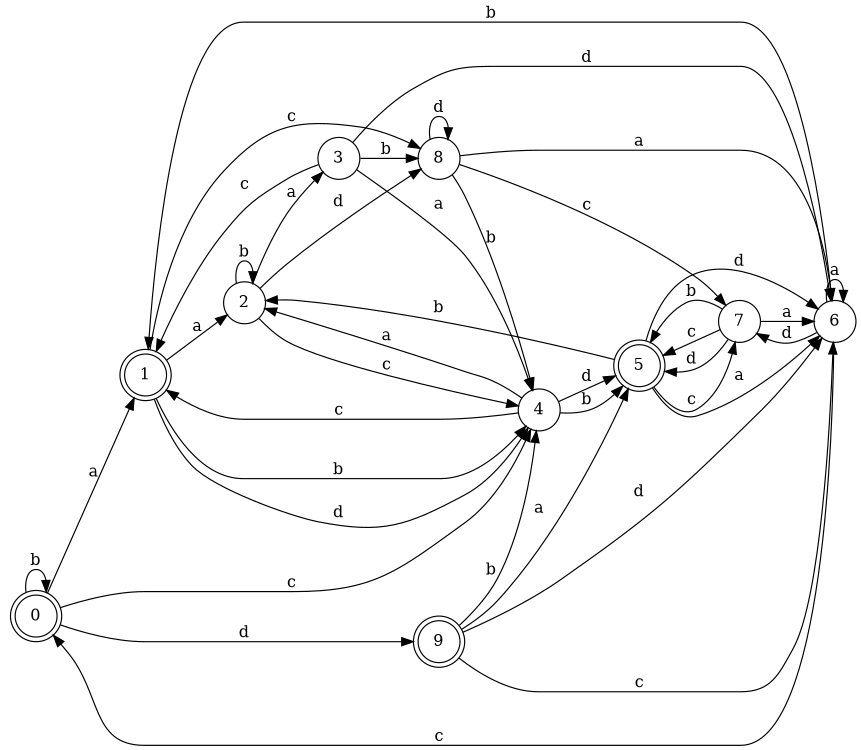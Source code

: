digraph n8_3 {
__start0 [label="" shape="none"];

rankdir=LR;
size="8,5";

s0 [style="rounded,filled", color="black", fillcolor="white" shape="doublecircle", label="0"];
s1 [style="rounded,filled", color="black", fillcolor="white" shape="doublecircle", label="1"];
s2 [style="filled", color="black", fillcolor="white" shape="circle", label="2"];
s3 [style="filled", color="black", fillcolor="white" shape="circle", label="3"];
s4 [style="filled", color="black", fillcolor="white" shape="circle", label="4"];
s5 [style="rounded,filled", color="black", fillcolor="white" shape="doublecircle", label="5"];
s6 [style="filled", color="black", fillcolor="white" shape="circle", label="6"];
s7 [style="filled", color="black", fillcolor="white" shape="circle", label="7"];
s8 [style="filled", color="black", fillcolor="white" shape="circle", label="8"];
s9 [style="rounded,filled", color="black", fillcolor="white" shape="doublecircle", label="9"];
s0 -> s1 [label="a"];
s0 -> s0 [label="b"];
s0 -> s4 [label="c"];
s0 -> s9 [label="d"];
s1 -> s2 [label="a"];
s1 -> s4 [label="b"];
s1 -> s8 [label="c"];
s1 -> s4 [label="d"];
s2 -> s3 [label="a"];
s2 -> s2 [label="b"];
s2 -> s4 [label="c"];
s2 -> s8 [label="d"];
s3 -> s4 [label="a"];
s3 -> s8 [label="b"];
s3 -> s1 [label="c"];
s3 -> s6 [label="d"];
s4 -> s2 [label="a"];
s4 -> s5 [label="b"];
s4 -> s1 [label="c"];
s4 -> s5 [label="d"];
s5 -> s6 [label="a"];
s5 -> s2 [label="b"];
s5 -> s7 [label="c"];
s5 -> s6 [label="d"];
s6 -> s6 [label="a"];
s6 -> s1 [label="b"];
s6 -> s0 [label="c"];
s6 -> s7 [label="d"];
s7 -> s6 [label="a"];
s7 -> s5 [label="b"];
s7 -> s5 [label="c"];
s7 -> s5 [label="d"];
s8 -> s6 [label="a"];
s8 -> s4 [label="b"];
s8 -> s7 [label="c"];
s8 -> s8 [label="d"];
s9 -> s5 [label="a"];
s9 -> s4 [label="b"];
s9 -> s6 [label="c"];
s9 -> s6 [label="d"];

}